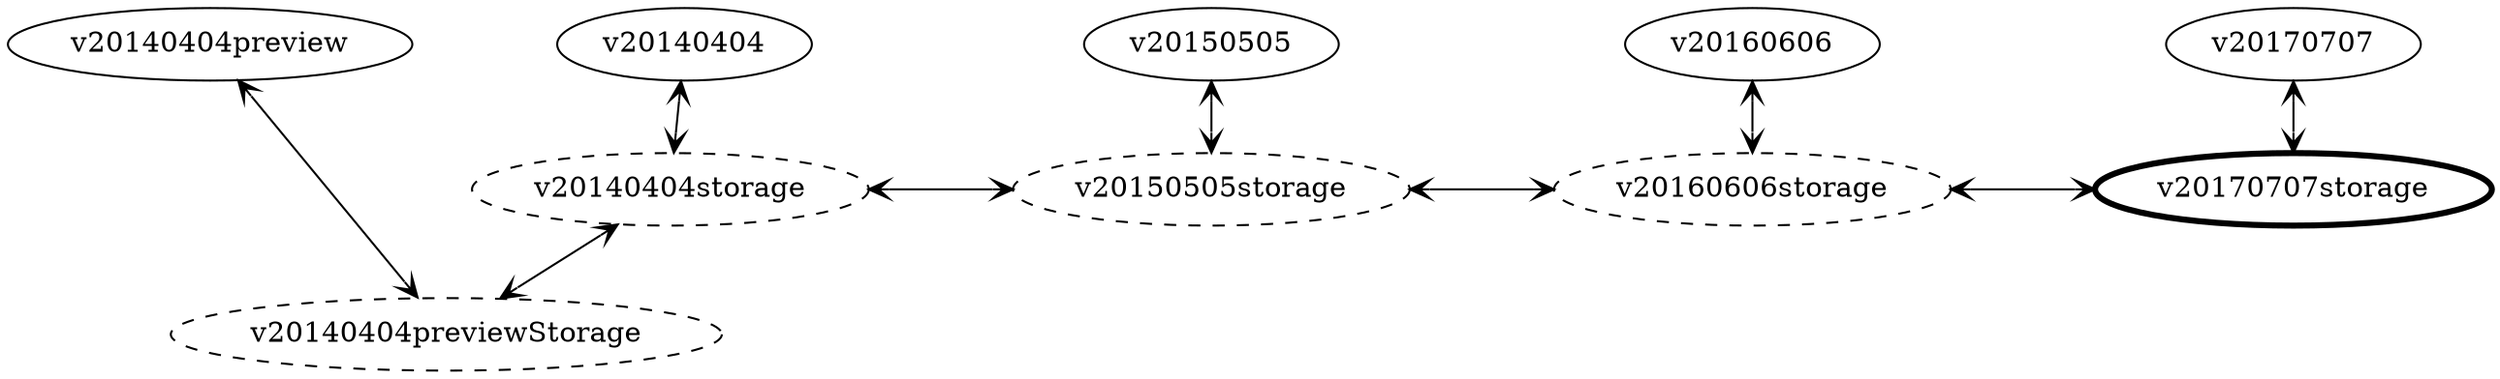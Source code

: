 graph G {
    nodesep=1

    subgraph apiVersions {
        rank=same;
        label="API Versions";
        labelloc=t

        node [shape=ellipse, group=api];
        v20140404preview;
        v20140404;
        v20150505;
        v20160606;
        v20170707;
    }

    subgraph storageVersions {
        rank=same;

        node [shape=ellipse, style=solid, penwidth=3];
        v20170707storage;

        node [shape=ellipse, style=dashed, penwidth=1, rankType=min, group=storage];
        v20140404storage;
        v20150505storage;
        v20160606storage;
    }

    node [shape=ellipse, style=dashed, penwidth=1];
    v20140404previewStorage

    edge [arrowhead=vee, arrowtail=vee, dir=both];
    v20140404preview -- v20140404previewStorage;
    v20140404 -- v20140404storage;
    v20150505 -- v20150505storage
    v20160606 -- v20160606storage
    v20170707 -- v20170707storage

    edge [arrowhead=vee, arrowtail=vee, dir=both];
    v20140404storage -- v20140404previewStorage;
    v20140404storage -- v20150505storage;
    v20150505storage -- v20160606storage;
    v20160606storage -- v20170707storage;

    edge [style=invis]
    v20140404preview -- v20140404
}
